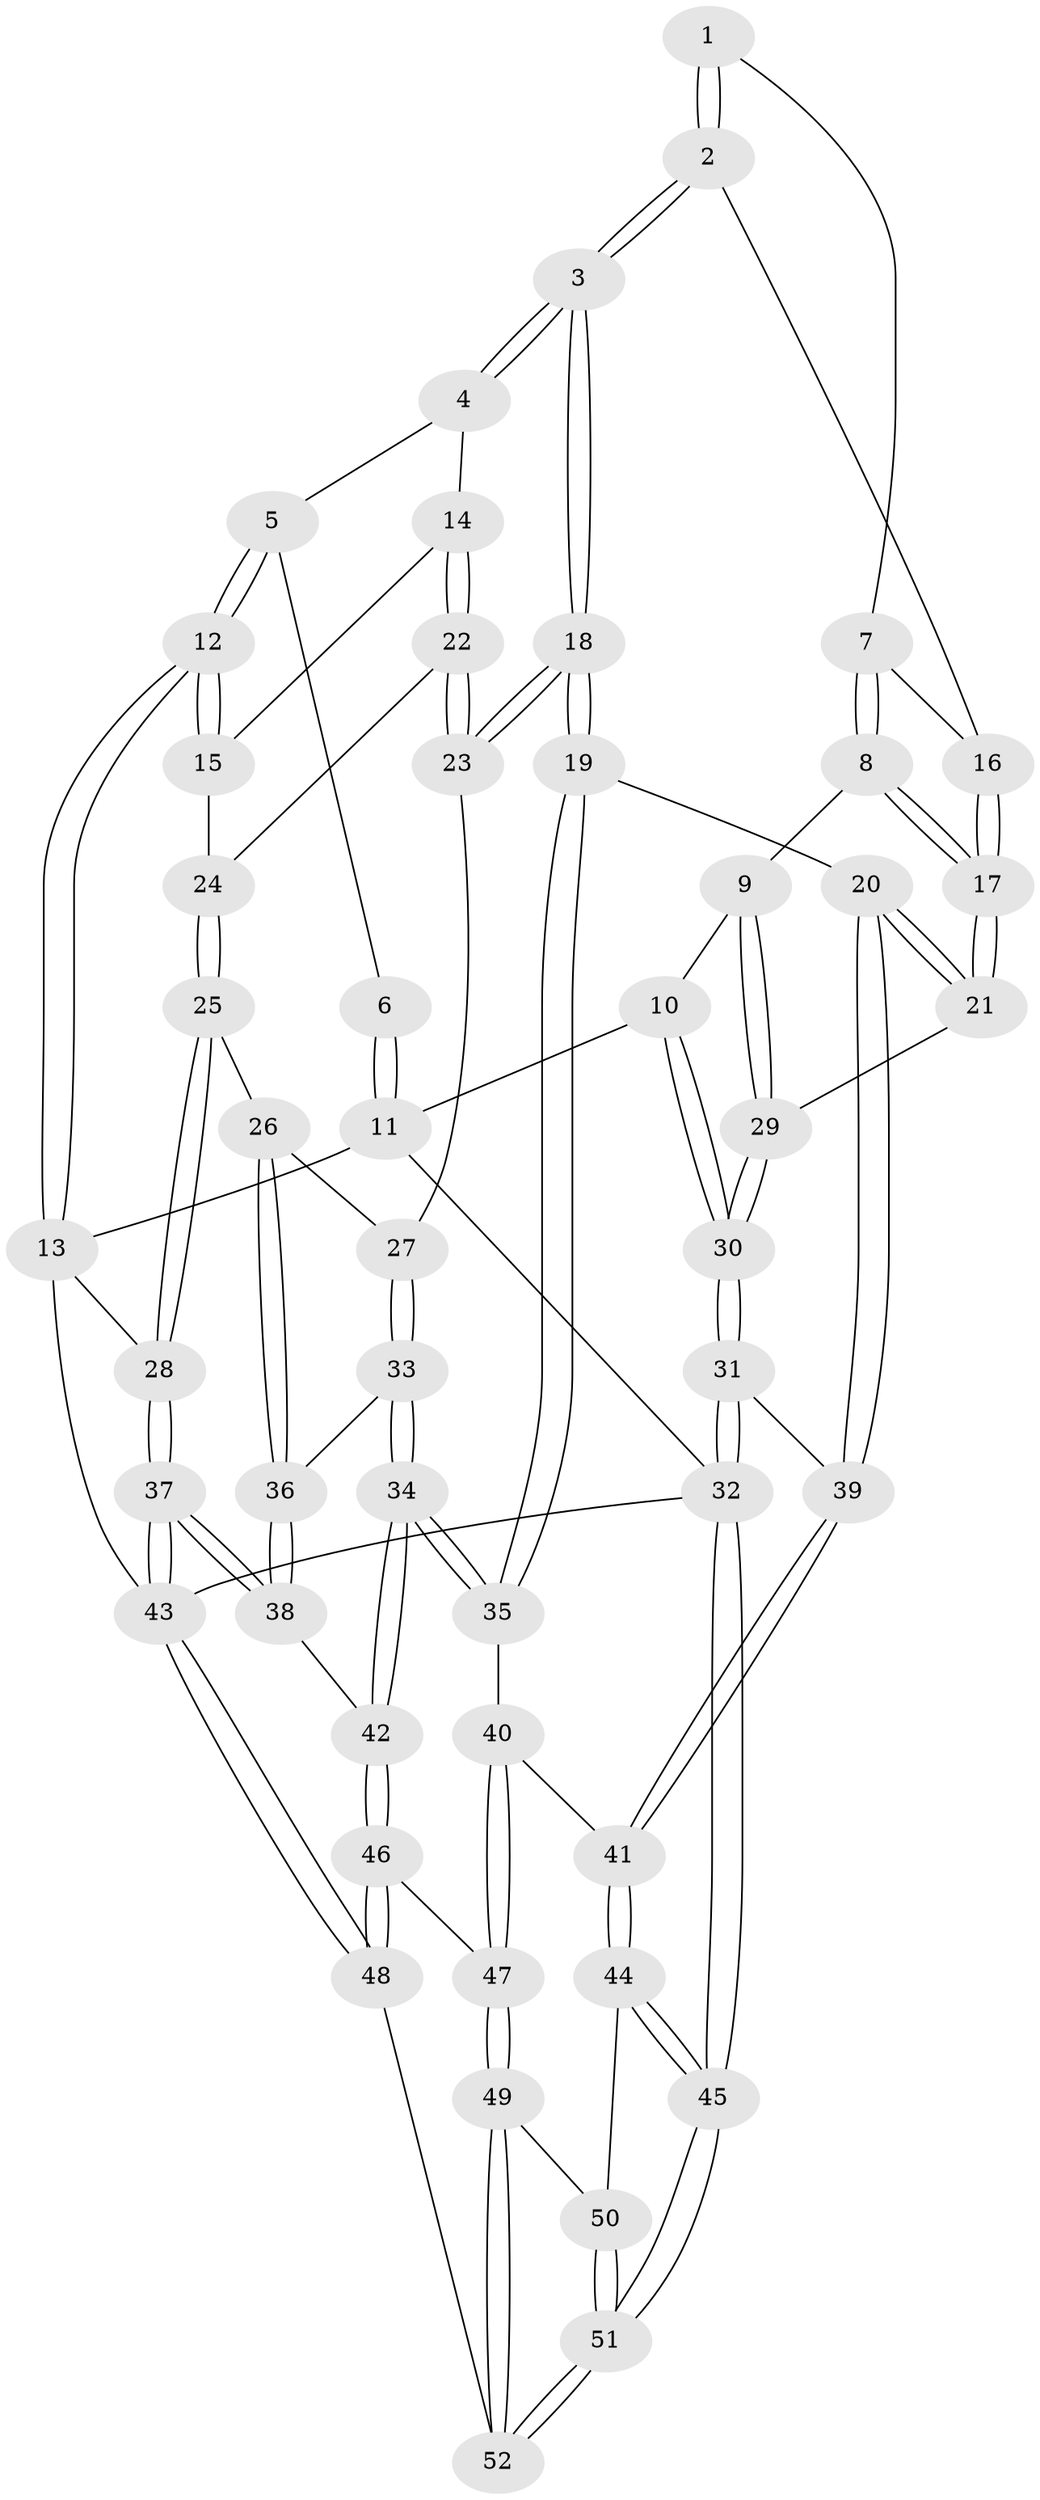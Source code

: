 // Generated by graph-tools (version 1.1) at 2025/27/03/15/25 16:27:56]
// undirected, 52 vertices, 127 edges
graph export_dot {
graph [start="1"]
  node [color=gray90,style=filled];
  1 [pos="+0.3752011036567161+0.016672574556064506"];
  2 [pos="+0.43565248742623414+0.10412876246811964"];
  3 [pos="+0.5384194296839173+0.15321511980790806"];
  4 [pos="+0.633022070278229+0"];
  5 [pos="+0.627666765717125+0"];
  6 [pos="+0.3743842480093518+0"];
  7 [pos="+0.3200023628484828+0.10148888239628463"];
  8 [pos="+0.2493746433606337+0.1389616145562911"];
  9 [pos="+0.2190003774235545+0.1272647662955565"];
  10 [pos="+0+0"];
  11 [pos="+0+0"];
  12 [pos="+1+0"];
  13 [pos="+1+0"];
  14 [pos="+0.7883829194464604+0.11506606028615142"];
  15 [pos="+0.920919824798572+0.055295460827937466"];
  16 [pos="+0.38172874077566765+0.1146397700477624"];
  17 [pos="+0.355262068125169+0.26418078804324496"];
  18 [pos="+0.5400870625328418+0.33940509761353743"];
  19 [pos="+0.4911958758180105+0.375131732158106"];
  20 [pos="+0.45327502983655327+0.3791135338982921"];
  21 [pos="+0.43003674142349413+0.3724855530884137"];
  22 [pos="+0.7890074608446935+0.1427728250581117"];
  23 [pos="+0.7200586872359056+0.34318307405033543"];
  24 [pos="+0.9261183997221774+0.1854397375142965"];
  25 [pos="+1+0.346947427754268"];
  26 [pos="+0.8454318781242534+0.397210371555945"];
  27 [pos="+0.7491178959078352+0.3594576520709483"];
  28 [pos="+1+0.3474266018069502"];
  29 [pos="+0.1467755969039813+0.4143763048075067"];
  30 [pos="+0.007448777574759558+0.47086324465523777"];
  31 [pos="+0+0.6210822404765767"];
  32 [pos="+0+1"];
  33 [pos="+0.695468628264235+0.5931520035133132"];
  34 [pos="+0.6150203640527926+0.7341432120930212"];
  35 [pos="+0.6081711019588039+0.7316227615252866"];
  36 [pos="+0.8440163116571583+0.5079595262925258"];
  37 [pos="+1+0.7949846524862626"];
  38 [pos="+0.8635184239699615+0.6799706083047745"];
  39 [pos="+0.290964667873399+0.7219994086917452"];
  40 [pos="+0.49640812708610754+0.7693942112775412"];
  41 [pos="+0.3524696497312615+0.7920601806903204"];
  42 [pos="+0.6748194152974276+0.7704625809880375"];
  43 [pos="+1+1"];
  44 [pos="+0.3498597483616425+0.803464740520394"];
  45 [pos="+0+1"];
  46 [pos="+0.7215868247688497+0.9425494920184931"];
  47 [pos="+0.5166501994969738+0.9529053781684312"];
  48 [pos="+0.840334336651167+1"];
  49 [pos="+0.4247611345173194+1"];
  50 [pos="+0.3506887756738232+0.8076864675723693"];
  51 [pos="+0.148773399365792+1"];
  52 [pos="+0.4259035533974523+1"];
  1 -- 2;
  1 -- 2;
  1 -- 7;
  2 -- 3;
  2 -- 3;
  2 -- 16;
  3 -- 4;
  3 -- 4;
  3 -- 18;
  3 -- 18;
  4 -- 5;
  4 -- 14;
  5 -- 6;
  5 -- 12;
  5 -- 12;
  6 -- 11;
  6 -- 11;
  7 -- 8;
  7 -- 8;
  7 -- 16;
  8 -- 9;
  8 -- 17;
  8 -- 17;
  9 -- 10;
  9 -- 29;
  9 -- 29;
  10 -- 11;
  10 -- 30;
  10 -- 30;
  11 -- 13;
  11 -- 32;
  12 -- 13;
  12 -- 13;
  12 -- 15;
  12 -- 15;
  13 -- 28;
  13 -- 43;
  14 -- 15;
  14 -- 22;
  14 -- 22;
  15 -- 24;
  16 -- 17;
  16 -- 17;
  17 -- 21;
  17 -- 21;
  18 -- 19;
  18 -- 19;
  18 -- 23;
  18 -- 23;
  19 -- 20;
  19 -- 35;
  19 -- 35;
  20 -- 21;
  20 -- 21;
  20 -- 39;
  20 -- 39;
  21 -- 29;
  22 -- 23;
  22 -- 23;
  22 -- 24;
  23 -- 27;
  24 -- 25;
  24 -- 25;
  25 -- 26;
  25 -- 28;
  25 -- 28;
  26 -- 27;
  26 -- 36;
  26 -- 36;
  27 -- 33;
  27 -- 33;
  28 -- 37;
  28 -- 37;
  29 -- 30;
  29 -- 30;
  30 -- 31;
  30 -- 31;
  31 -- 32;
  31 -- 32;
  31 -- 39;
  32 -- 45;
  32 -- 45;
  32 -- 43;
  33 -- 34;
  33 -- 34;
  33 -- 36;
  34 -- 35;
  34 -- 35;
  34 -- 42;
  34 -- 42;
  35 -- 40;
  36 -- 38;
  36 -- 38;
  37 -- 38;
  37 -- 38;
  37 -- 43;
  37 -- 43;
  38 -- 42;
  39 -- 41;
  39 -- 41;
  40 -- 41;
  40 -- 47;
  40 -- 47;
  41 -- 44;
  41 -- 44;
  42 -- 46;
  42 -- 46;
  43 -- 48;
  43 -- 48;
  44 -- 45;
  44 -- 45;
  44 -- 50;
  45 -- 51;
  45 -- 51;
  46 -- 47;
  46 -- 48;
  46 -- 48;
  47 -- 49;
  47 -- 49;
  48 -- 52;
  49 -- 50;
  49 -- 52;
  49 -- 52;
  50 -- 51;
  50 -- 51;
  51 -- 52;
  51 -- 52;
}
